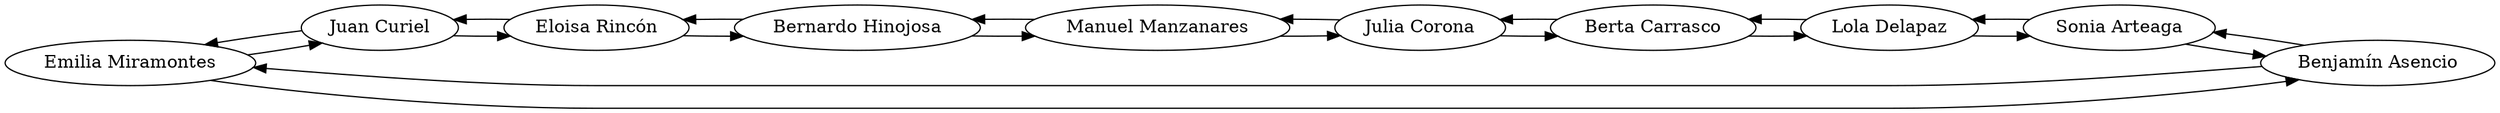 digraph A{
rankdir = LR;
node [label="Emilia Miramontes"] 201700886
node [label="Juan Curiel"] 201501786
node [label="Eloisa Rincón"] 201822186
node [label="Bernardo Hinojosa"] 201901425
node [label="Manuel Manzanares"] 201503186
node [label="Julia Corona"] 201123146
node [label="Berta Carrasco"] 201704186
node [label="Lola Delapaz"] 202000786
node [label="Sonia Arteaga"] 201611446
node [label="Benjamín Asencio"] 201819852
201700886 -> 201501786
201501786 -> 201700886
201501786 -> 201822186
201822186 -> 201501786
201822186 -> 201901425
201901425 -> 201822186
201901425 -> 201503186
201503186 -> 201901425
201503186 -> 201123146
201123146 -> 201503186
201123146 -> 201704186
201704186 -> 201123146
201704186 -> 202000786
202000786 -> 201704186
202000786 -> 201611446
201611446 -> 202000786
201611446 -> 201819852
201819852 -> 201611446
201700886 -> 201819852
201819852 -> 201700886
}
